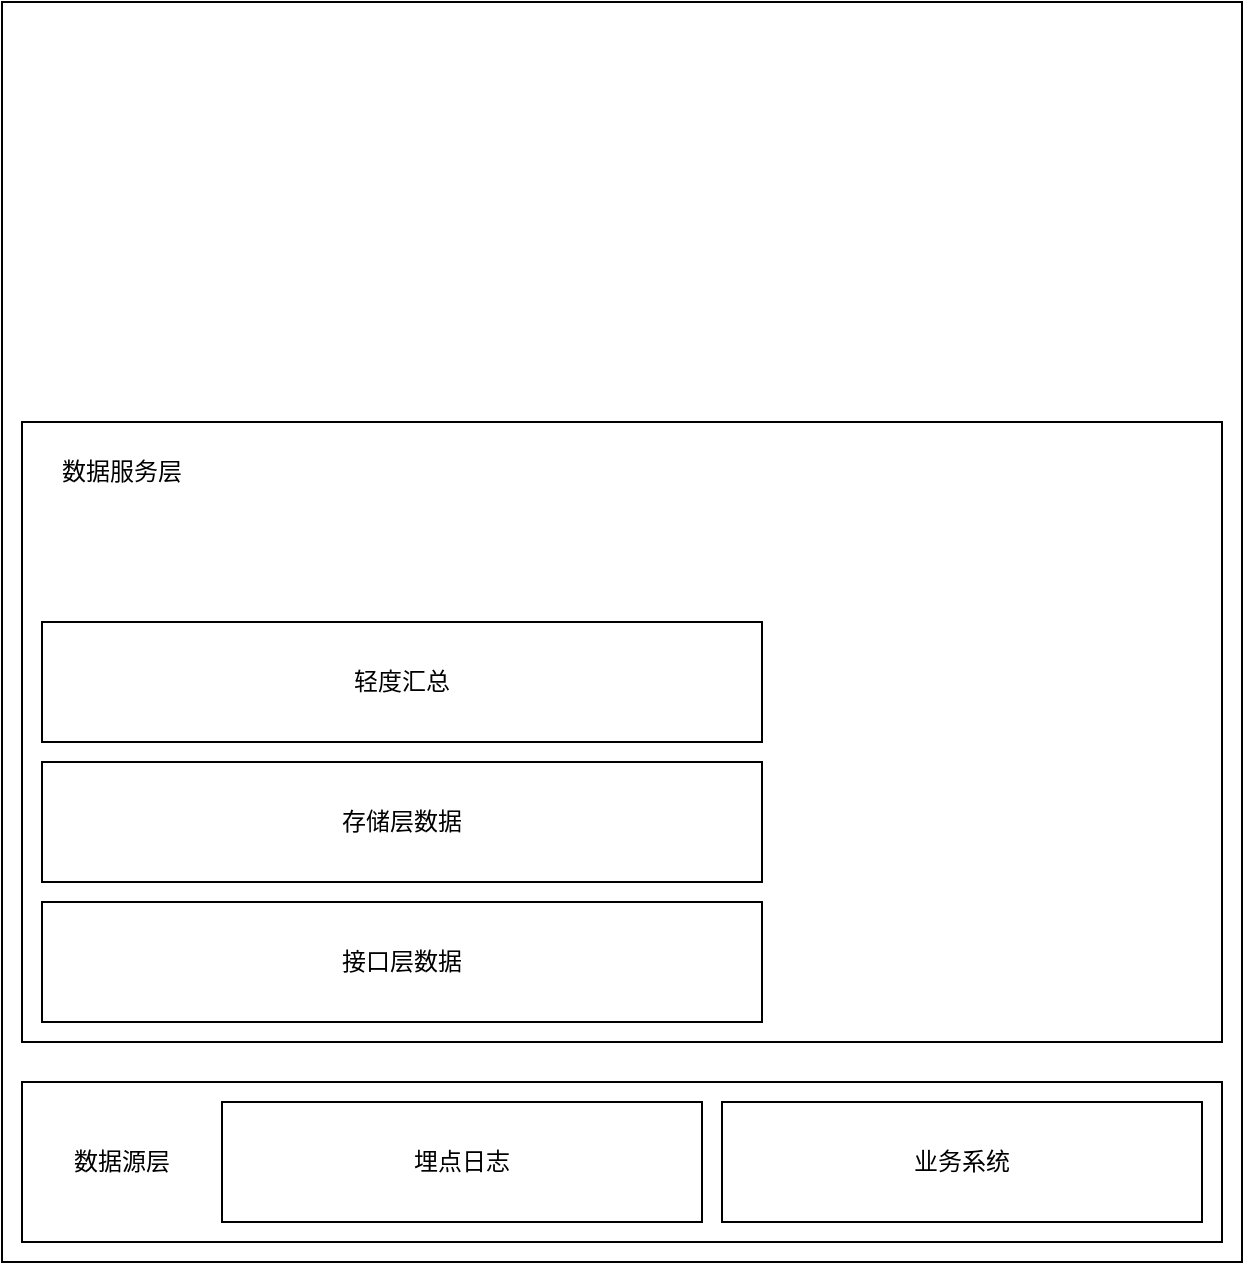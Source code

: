 <mxfile version="21.3.7" type="github">
  <diagram name="第 1 页" id="E_SaY4nuJPPijSIZm-4i">
    <mxGraphModel dx="1434" dy="796" grid="1" gridSize="10" guides="1" tooltips="1" connect="1" arrows="1" fold="1" page="1" pageScale="1" pageWidth="827" pageHeight="1169" math="0" shadow="0">
      <root>
        <mxCell id="0" />
        <mxCell id="1" parent="0" />
        <mxCell id="9yNLFaegfRONK6_nUUnn-1" value="" style="rounded=0;whiteSpace=wrap;html=1;" vertex="1" parent="1">
          <mxGeometry x="110" y="110" width="620" height="630" as="geometry" />
        </mxCell>
        <mxCell id="9yNLFaegfRONK6_nUUnn-2" value="" style="rounded=0;whiteSpace=wrap;html=1;" vertex="1" parent="1">
          <mxGeometry x="120" y="320" width="600" height="310" as="geometry" />
        </mxCell>
        <mxCell id="9yNLFaegfRONK6_nUUnn-6" value="数据服务层" style="text;html=1;strokeColor=none;fillColor=none;align=center;verticalAlign=middle;whiteSpace=wrap;rounded=0;" vertex="1" parent="1">
          <mxGeometry x="130" y="330" width="80" height="30" as="geometry" />
        </mxCell>
        <mxCell id="9yNLFaegfRONK6_nUUnn-7" value="接口层数据" style="rounded=0;whiteSpace=wrap;html=1;" vertex="1" parent="1">
          <mxGeometry x="130" y="560" width="360" height="60" as="geometry" />
        </mxCell>
        <mxCell id="9yNLFaegfRONK6_nUUnn-8" value="存储层数据" style="rounded=0;whiteSpace=wrap;html=1;" vertex="1" parent="1">
          <mxGeometry x="130" y="490" width="360" height="60" as="geometry" />
        </mxCell>
        <mxCell id="9yNLFaegfRONK6_nUUnn-9" value="轻度汇总" style="rounded=0;whiteSpace=wrap;html=1;" vertex="1" parent="1">
          <mxGeometry x="130" y="420" width="360" height="60" as="geometry" />
        </mxCell>
        <mxCell id="9yNLFaegfRONK6_nUUnn-10" value="" style="rounded=0;whiteSpace=wrap;html=1;" vertex="1" parent="1">
          <mxGeometry x="120" y="650" width="600" height="80" as="geometry" />
        </mxCell>
        <mxCell id="9yNLFaegfRONK6_nUUnn-11" value="数据源层" style="text;html=1;strokeColor=none;fillColor=none;align=center;verticalAlign=middle;whiteSpace=wrap;rounded=0;" vertex="1" parent="1">
          <mxGeometry x="140" y="675" width="60" height="30" as="geometry" />
        </mxCell>
        <mxCell id="9yNLFaegfRONK6_nUUnn-12" value="埋点日志" style="rounded=0;whiteSpace=wrap;html=1;" vertex="1" parent="1">
          <mxGeometry x="220" y="660" width="240" height="60" as="geometry" />
        </mxCell>
        <mxCell id="9yNLFaegfRONK6_nUUnn-13" value="业务系统" style="rounded=0;whiteSpace=wrap;html=1;" vertex="1" parent="1">
          <mxGeometry x="470" y="660" width="240" height="60" as="geometry" />
        </mxCell>
      </root>
    </mxGraphModel>
  </diagram>
</mxfile>
